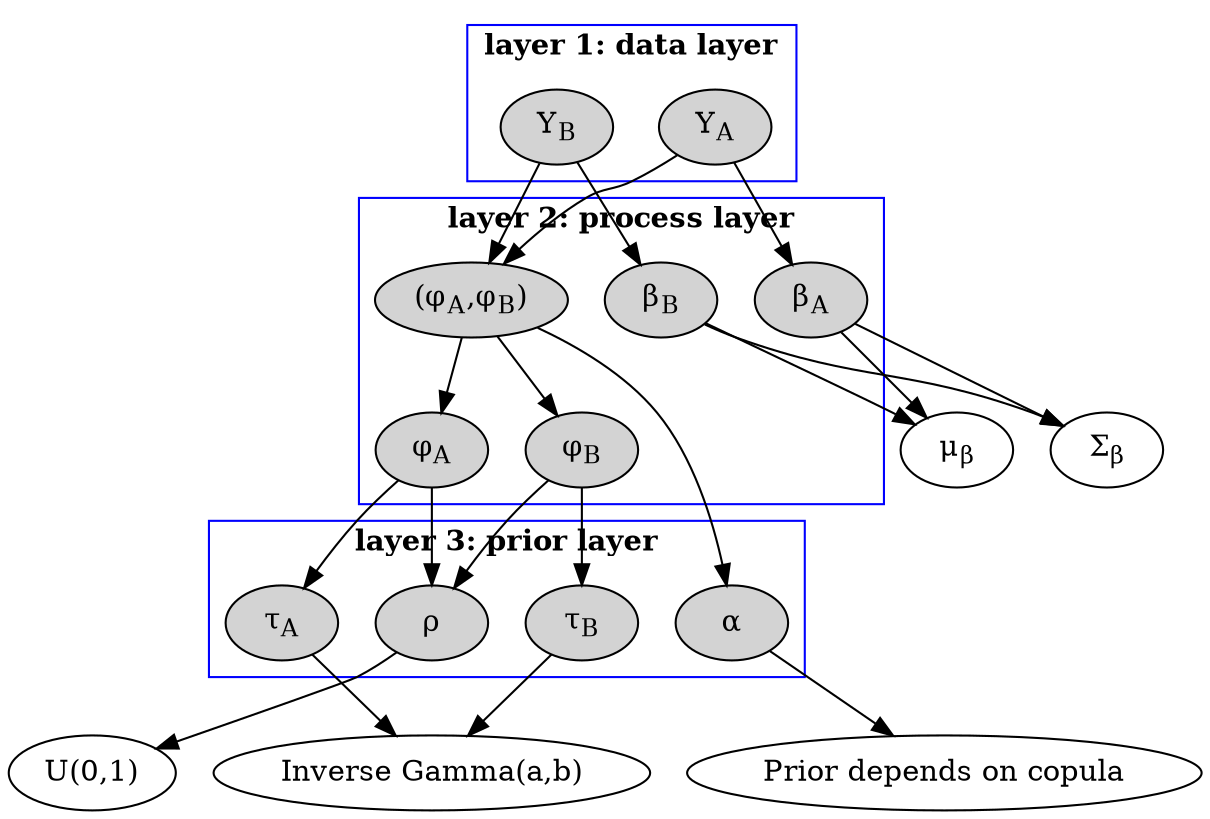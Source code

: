 digraph G {
    
    subgraph cluster_1 {
    node [style=filled];
    
    Y_A[label=<Y<sub>A</sub>>];
    Y_B[label=<Y<sub>B</sub>>];
    
    label = <<b>layer 1: data layer</b>>;
    color=blue
  }
  
    subgraph cluster_2 {
    node [style=filled];
    
    beta_A[label=<&beta;<sub>A</sub>>];
    beta_B[label=<&beta;<sub>B</sub>>];
    
    phi_AB[label=<&#40;&phi;<sub>A</sub>,&phi;<sub>B</sub>&#41;>];
    phi_A[label=<&phi;<sub>A</sub>>];
    phi_B[label=<&phi;<sub>B</sub>>];
    
    label = <<b>layer 2: process layer</b>>;
    color=blue
  }
  
    subgraph cluster_3 {
    node [style=filled];
    
    tau_A[label=<&tau;<sub>A</sub>>]
    tau_B[label=<&tau;<sub>B</sub>>]
    
    rho[label=<&rho;>];
    alpha[label=<&alpha;>];
    
    label = <<b>layer 3: prior layer</b>>;
    color=blue
  }
  
    mu_beta[label=<&mu;<sub>&beta;</sub>>];
    Sigma_beta[label=<&Sigma;<sub>&beta;</sub>>];
  
   Y_A -> {beta_A phi_AB}
   Y_B -> {beta_B phi_AB}
  
  {phi_AB} -> {phi_A phi_B}
  {beta_A beta_B}  -> {mu_beta Sigma_beta}
  
  {phi_A phi_B} -> rho -> "U(0,1)"
  {phi_AB} -> alpha -> "Prior depends on copula"
  phi_A -> tau_A
  phi_B -> tau_B
  
  {tau_A tau_B} -> "Inverse Gamma(a,b)"
}